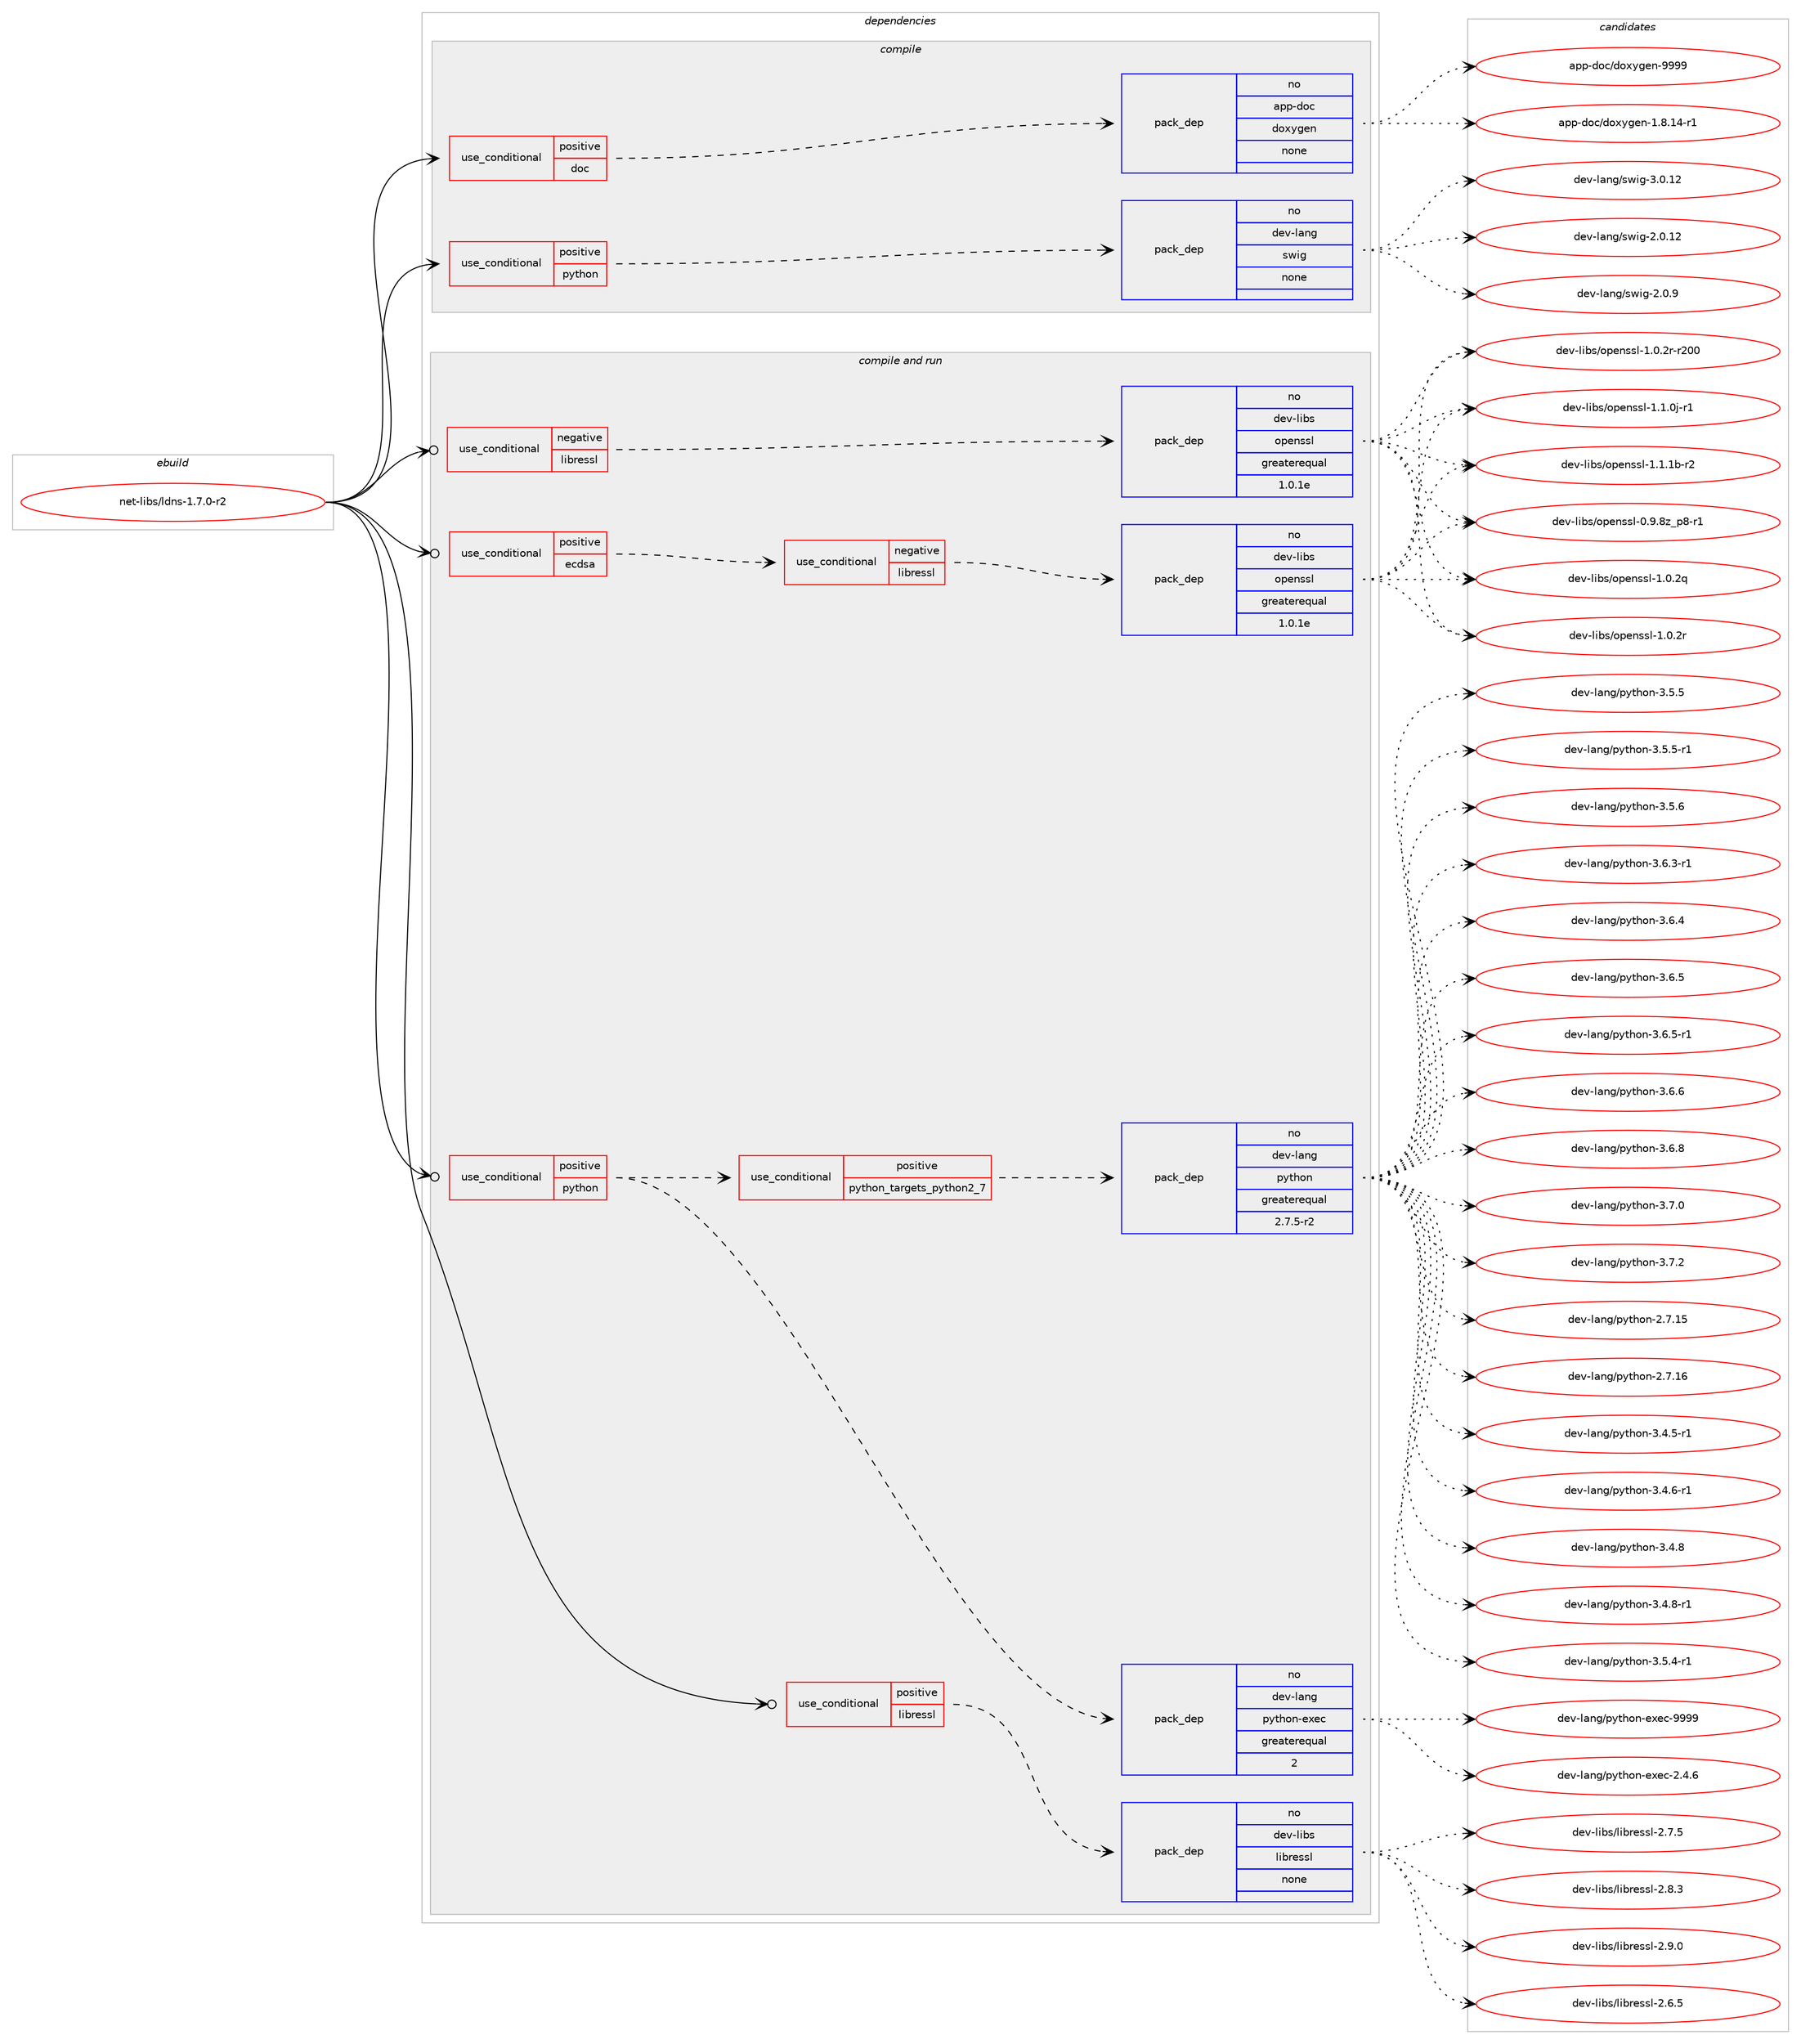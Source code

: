 digraph prolog {

# *************
# Graph options
# *************

newrank=true;
concentrate=true;
compound=true;
graph [rankdir=LR,fontname=Helvetica,fontsize=10,ranksep=1.5];#, ranksep=2.5, nodesep=0.2];
edge  [arrowhead=vee];
node  [fontname=Helvetica,fontsize=10];

# **********
# The ebuild
# **********

subgraph cluster_leftcol {
color=gray;
rank=same;
label=<<i>ebuild</i>>;
id [label="net-libs/ldns-1.7.0-r2", color=red, width=4, href="../net-libs/ldns-1.7.0-r2.svg"];
}

# ****************
# The dependencies
# ****************

subgraph cluster_midcol {
color=gray;
label=<<i>dependencies</i>>;
subgraph cluster_compile {
fillcolor="#eeeeee";
style=filled;
label=<<i>compile</i>>;
subgraph cond446087 {
dependency1659125 [label=<<TABLE BORDER="0" CELLBORDER="1" CELLSPACING="0" CELLPADDING="4"><TR><TD ROWSPAN="3" CELLPADDING="10">use_conditional</TD></TR><TR><TD>positive</TD></TR><TR><TD>doc</TD></TR></TABLE>>, shape=none, color=red];
subgraph pack1186146 {
dependency1659126 [label=<<TABLE BORDER="0" CELLBORDER="1" CELLSPACING="0" CELLPADDING="4" WIDTH="220"><TR><TD ROWSPAN="6" CELLPADDING="30">pack_dep</TD></TR><TR><TD WIDTH="110">no</TD></TR><TR><TD>app-doc</TD></TR><TR><TD>doxygen</TD></TR><TR><TD>none</TD></TR><TR><TD></TD></TR></TABLE>>, shape=none, color=blue];
}
dependency1659125:e -> dependency1659126:w [weight=20,style="dashed",arrowhead="vee"];
}
id:e -> dependency1659125:w [weight=20,style="solid",arrowhead="vee"];
subgraph cond446088 {
dependency1659127 [label=<<TABLE BORDER="0" CELLBORDER="1" CELLSPACING="0" CELLPADDING="4"><TR><TD ROWSPAN="3" CELLPADDING="10">use_conditional</TD></TR><TR><TD>positive</TD></TR><TR><TD>python</TD></TR></TABLE>>, shape=none, color=red];
subgraph pack1186147 {
dependency1659128 [label=<<TABLE BORDER="0" CELLBORDER="1" CELLSPACING="0" CELLPADDING="4" WIDTH="220"><TR><TD ROWSPAN="6" CELLPADDING="30">pack_dep</TD></TR><TR><TD WIDTH="110">no</TD></TR><TR><TD>dev-lang</TD></TR><TR><TD>swig</TD></TR><TR><TD>none</TD></TR><TR><TD></TD></TR></TABLE>>, shape=none, color=blue];
}
dependency1659127:e -> dependency1659128:w [weight=20,style="dashed",arrowhead="vee"];
}
id:e -> dependency1659127:w [weight=20,style="solid",arrowhead="vee"];
}
subgraph cluster_compileandrun {
fillcolor="#eeeeee";
style=filled;
label=<<i>compile and run</i>>;
subgraph cond446089 {
dependency1659129 [label=<<TABLE BORDER="0" CELLBORDER="1" CELLSPACING="0" CELLPADDING="4"><TR><TD ROWSPAN="3" CELLPADDING="10">use_conditional</TD></TR><TR><TD>negative</TD></TR><TR><TD>libressl</TD></TR></TABLE>>, shape=none, color=red];
subgraph pack1186148 {
dependency1659130 [label=<<TABLE BORDER="0" CELLBORDER="1" CELLSPACING="0" CELLPADDING="4" WIDTH="220"><TR><TD ROWSPAN="6" CELLPADDING="30">pack_dep</TD></TR><TR><TD WIDTH="110">no</TD></TR><TR><TD>dev-libs</TD></TR><TR><TD>openssl</TD></TR><TR><TD>greaterequal</TD></TR><TR><TD>1.0.1e</TD></TR></TABLE>>, shape=none, color=blue];
}
dependency1659129:e -> dependency1659130:w [weight=20,style="dashed",arrowhead="vee"];
}
id:e -> dependency1659129:w [weight=20,style="solid",arrowhead="odotvee"];
subgraph cond446090 {
dependency1659131 [label=<<TABLE BORDER="0" CELLBORDER="1" CELLSPACING="0" CELLPADDING="4"><TR><TD ROWSPAN="3" CELLPADDING="10">use_conditional</TD></TR><TR><TD>positive</TD></TR><TR><TD>ecdsa</TD></TR></TABLE>>, shape=none, color=red];
subgraph cond446091 {
dependency1659132 [label=<<TABLE BORDER="0" CELLBORDER="1" CELLSPACING="0" CELLPADDING="4"><TR><TD ROWSPAN="3" CELLPADDING="10">use_conditional</TD></TR><TR><TD>negative</TD></TR><TR><TD>libressl</TD></TR></TABLE>>, shape=none, color=red];
subgraph pack1186149 {
dependency1659133 [label=<<TABLE BORDER="0" CELLBORDER="1" CELLSPACING="0" CELLPADDING="4" WIDTH="220"><TR><TD ROWSPAN="6" CELLPADDING="30">pack_dep</TD></TR><TR><TD WIDTH="110">no</TD></TR><TR><TD>dev-libs</TD></TR><TR><TD>openssl</TD></TR><TR><TD>greaterequal</TD></TR><TR><TD>1.0.1e</TD></TR></TABLE>>, shape=none, color=blue];
}
dependency1659132:e -> dependency1659133:w [weight=20,style="dashed",arrowhead="vee"];
}
dependency1659131:e -> dependency1659132:w [weight=20,style="dashed",arrowhead="vee"];
}
id:e -> dependency1659131:w [weight=20,style="solid",arrowhead="odotvee"];
subgraph cond446092 {
dependency1659134 [label=<<TABLE BORDER="0" CELLBORDER="1" CELLSPACING="0" CELLPADDING="4"><TR><TD ROWSPAN="3" CELLPADDING="10">use_conditional</TD></TR><TR><TD>positive</TD></TR><TR><TD>libressl</TD></TR></TABLE>>, shape=none, color=red];
subgraph pack1186150 {
dependency1659135 [label=<<TABLE BORDER="0" CELLBORDER="1" CELLSPACING="0" CELLPADDING="4" WIDTH="220"><TR><TD ROWSPAN="6" CELLPADDING="30">pack_dep</TD></TR><TR><TD WIDTH="110">no</TD></TR><TR><TD>dev-libs</TD></TR><TR><TD>libressl</TD></TR><TR><TD>none</TD></TR><TR><TD></TD></TR></TABLE>>, shape=none, color=blue];
}
dependency1659134:e -> dependency1659135:w [weight=20,style="dashed",arrowhead="vee"];
}
id:e -> dependency1659134:w [weight=20,style="solid",arrowhead="odotvee"];
subgraph cond446093 {
dependency1659136 [label=<<TABLE BORDER="0" CELLBORDER="1" CELLSPACING="0" CELLPADDING="4"><TR><TD ROWSPAN="3" CELLPADDING="10">use_conditional</TD></TR><TR><TD>positive</TD></TR><TR><TD>python</TD></TR></TABLE>>, shape=none, color=red];
subgraph cond446094 {
dependency1659137 [label=<<TABLE BORDER="0" CELLBORDER="1" CELLSPACING="0" CELLPADDING="4"><TR><TD ROWSPAN="3" CELLPADDING="10">use_conditional</TD></TR><TR><TD>positive</TD></TR><TR><TD>python_targets_python2_7</TD></TR></TABLE>>, shape=none, color=red];
subgraph pack1186151 {
dependency1659138 [label=<<TABLE BORDER="0" CELLBORDER="1" CELLSPACING="0" CELLPADDING="4" WIDTH="220"><TR><TD ROWSPAN="6" CELLPADDING="30">pack_dep</TD></TR><TR><TD WIDTH="110">no</TD></TR><TR><TD>dev-lang</TD></TR><TR><TD>python</TD></TR><TR><TD>greaterequal</TD></TR><TR><TD>2.7.5-r2</TD></TR></TABLE>>, shape=none, color=blue];
}
dependency1659137:e -> dependency1659138:w [weight=20,style="dashed",arrowhead="vee"];
}
dependency1659136:e -> dependency1659137:w [weight=20,style="dashed",arrowhead="vee"];
subgraph pack1186152 {
dependency1659139 [label=<<TABLE BORDER="0" CELLBORDER="1" CELLSPACING="0" CELLPADDING="4" WIDTH="220"><TR><TD ROWSPAN="6" CELLPADDING="30">pack_dep</TD></TR><TR><TD WIDTH="110">no</TD></TR><TR><TD>dev-lang</TD></TR><TR><TD>python-exec</TD></TR><TR><TD>greaterequal</TD></TR><TR><TD>2</TD></TR></TABLE>>, shape=none, color=blue];
}
dependency1659136:e -> dependency1659139:w [weight=20,style="dashed",arrowhead="vee"];
}
id:e -> dependency1659136:w [weight=20,style="solid",arrowhead="odotvee"];
}
subgraph cluster_run {
fillcolor="#eeeeee";
style=filled;
label=<<i>run</i>>;
}
}

# **************
# The candidates
# **************

subgraph cluster_choices {
rank=same;
color=gray;
label=<<i>candidates</i>>;

subgraph choice1186146 {
color=black;
nodesep=1;
choice97112112451001119947100111120121103101110454946564649524511449 [label="app-doc/doxygen-1.8.14-r1", color=red, width=4,href="../app-doc/doxygen-1.8.14-r1.svg"];
choice971121124510011199471001111201211031011104557575757 [label="app-doc/doxygen-9999", color=red, width=4,href="../app-doc/doxygen-9999.svg"];
dependency1659126:e -> choice97112112451001119947100111120121103101110454946564649524511449:w [style=dotted,weight="100"];
dependency1659126:e -> choice971121124510011199471001111201211031011104557575757:w [style=dotted,weight="100"];
}
subgraph choice1186147 {
color=black;
nodesep=1;
choice10010111845108971101034711511910510345504648464950 [label="dev-lang/swig-2.0.12", color=red, width=4,href="../dev-lang/swig-2.0.12.svg"];
choice100101118451089711010347115119105103455046484657 [label="dev-lang/swig-2.0.9", color=red, width=4,href="../dev-lang/swig-2.0.9.svg"];
choice10010111845108971101034711511910510345514648464950 [label="dev-lang/swig-3.0.12", color=red, width=4,href="../dev-lang/swig-3.0.12.svg"];
dependency1659128:e -> choice10010111845108971101034711511910510345504648464950:w [style=dotted,weight="100"];
dependency1659128:e -> choice100101118451089711010347115119105103455046484657:w [style=dotted,weight="100"];
dependency1659128:e -> choice10010111845108971101034711511910510345514648464950:w [style=dotted,weight="100"];
}
subgraph choice1186148 {
color=black;
nodesep=1;
choice10010111845108105981154711111210111011511510845484657465612295112564511449 [label="dev-libs/openssl-0.9.8z_p8-r1", color=red, width=4,href="../dev-libs/openssl-0.9.8z_p8-r1.svg"];
choice100101118451081059811547111112101110115115108454946484650113 [label="dev-libs/openssl-1.0.2q", color=red, width=4,href="../dev-libs/openssl-1.0.2q.svg"];
choice100101118451081059811547111112101110115115108454946484650114 [label="dev-libs/openssl-1.0.2r", color=red, width=4,href="../dev-libs/openssl-1.0.2r.svg"];
choice10010111845108105981154711111210111011511510845494648465011445114504848 [label="dev-libs/openssl-1.0.2r-r200", color=red, width=4,href="../dev-libs/openssl-1.0.2r-r200.svg"];
choice1001011184510810598115471111121011101151151084549464946481064511449 [label="dev-libs/openssl-1.1.0j-r1", color=red, width=4,href="../dev-libs/openssl-1.1.0j-r1.svg"];
choice100101118451081059811547111112101110115115108454946494649984511450 [label="dev-libs/openssl-1.1.1b-r2", color=red, width=4,href="../dev-libs/openssl-1.1.1b-r2.svg"];
dependency1659130:e -> choice10010111845108105981154711111210111011511510845484657465612295112564511449:w [style=dotted,weight="100"];
dependency1659130:e -> choice100101118451081059811547111112101110115115108454946484650113:w [style=dotted,weight="100"];
dependency1659130:e -> choice100101118451081059811547111112101110115115108454946484650114:w [style=dotted,weight="100"];
dependency1659130:e -> choice10010111845108105981154711111210111011511510845494648465011445114504848:w [style=dotted,weight="100"];
dependency1659130:e -> choice1001011184510810598115471111121011101151151084549464946481064511449:w [style=dotted,weight="100"];
dependency1659130:e -> choice100101118451081059811547111112101110115115108454946494649984511450:w [style=dotted,weight="100"];
}
subgraph choice1186149 {
color=black;
nodesep=1;
choice10010111845108105981154711111210111011511510845484657465612295112564511449 [label="dev-libs/openssl-0.9.8z_p8-r1", color=red, width=4,href="../dev-libs/openssl-0.9.8z_p8-r1.svg"];
choice100101118451081059811547111112101110115115108454946484650113 [label="dev-libs/openssl-1.0.2q", color=red, width=4,href="../dev-libs/openssl-1.0.2q.svg"];
choice100101118451081059811547111112101110115115108454946484650114 [label="dev-libs/openssl-1.0.2r", color=red, width=4,href="../dev-libs/openssl-1.0.2r.svg"];
choice10010111845108105981154711111210111011511510845494648465011445114504848 [label="dev-libs/openssl-1.0.2r-r200", color=red, width=4,href="../dev-libs/openssl-1.0.2r-r200.svg"];
choice1001011184510810598115471111121011101151151084549464946481064511449 [label="dev-libs/openssl-1.1.0j-r1", color=red, width=4,href="../dev-libs/openssl-1.1.0j-r1.svg"];
choice100101118451081059811547111112101110115115108454946494649984511450 [label="dev-libs/openssl-1.1.1b-r2", color=red, width=4,href="../dev-libs/openssl-1.1.1b-r2.svg"];
dependency1659133:e -> choice10010111845108105981154711111210111011511510845484657465612295112564511449:w [style=dotted,weight="100"];
dependency1659133:e -> choice100101118451081059811547111112101110115115108454946484650113:w [style=dotted,weight="100"];
dependency1659133:e -> choice100101118451081059811547111112101110115115108454946484650114:w [style=dotted,weight="100"];
dependency1659133:e -> choice10010111845108105981154711111210111011511510845494648465011445114504848:w [style=dotted,weight="100"];
dependency1659133:e -> choice1001011184510810598115471111121011101151151084549464946481064511449:w [style=dotted,weight="100"];
dependency1659133:e -> choice100101118451081059811547111112101110115115108454946494649984511450:w [style=dotted,weight="100"];
}
subgraph choice1186150 {
color=black;
nodesep=1;
choice10010111845108105981154710810598114101115115108455046544653 [label="dev-libs/libressl-2.6.5", color=red, width=4,href="../dev-libs/libressl-2.6.5.svg"];
choice10010111845108105981154710810598114101115115108455046554653 [label="dev-libs/libressl-2.7.5", color=red, width=4,href="../dev-libs/libressl-2.7.5.svg"];
choice10010111845108105981154710810598114101115115108455046564651 [label="dev-libs/libressl-2.8.3", color=red, width=4,href="../dev-libs/libressl-2.8.3.svg"];
choice10010111845108105981154710810598114101115115108455046574648 [label="dev-libs/libressl-2.9.0", color=red, width=4,href="../dev-libs/libressl-2.9.0.svg"];
dependency1659135:e -> choice10010111845108105981154710810598114101115115108455046544653:w [style=dotted,weight="100"];
dependency1659135:e -> choice10010111845108105981154710810598114101115115108455046554653:w [style=dotted,weight="100"];
dependency1659135:e -> choice10010111845108105981154710810598114101115115108455046564651:w [style=dotted,weight="100"];
dependency1659135:e -> choice10010111845108105981154710810598114101115115108455046574648:w [style=dotted,weight="100"];
}
subgraph choice1186151 {
color=black;
nodesep=1;
choice10010111845108971101034711212111610411111045504655464953 [label="dev-lang/python-2.7.15", color=red, width=4,href="../dev-lang/python-2.7.15.svg"];
choice10010111845108971101034711212111610411111045504655464954 [label="dev-lang/python-2.7.16", color=red, width=4,href="../dev-lang/python-2.7.16.svg"];
choice1001011184510897110103471121211161041111104551465246534511449 [label="dev-lang/python-3.4.5-r1", color=red, width=4,href="../dev-lang/python-3.4.5-r1.svg"];
choice1001011184510897110103471121211161041111104551465246544511449 [label="dev-lang/python-3.4.6-r1", color=red, width=4,href="../dev-lang/python-3.4.6-r1.svg"];
choice100101118451089711010347112121116104111110455146524656 [label="dev-lang/python-3.4.8", color=red, width=4,href="../dev-lang/python-3.4.8.svg"];
choice1001011184510897110103471121211161041111104551465246564511449 [label="dev-lang/python-3.4.8-r1", color=red, width=4,href="../dev-lang/python-3.4.8-r1.svg"];
choice1001011184510897110103471121211161041111104551465346524511449 [label="dev-lang/python-3.5.4-r1", color=red, width=4,href="../dev-lang/python-3.5.4-r1.svg"];
choice100101118451089711010347112121116104111110455146534653 [label="dev-lang/python-3.5.5", color=red, width=4,href="../dev-lang/python-3.5.5.svg"];
choice1001011184510897110103471121211161041111104551465346534511449 [label="dev-lang/python-3.5.5-r1", color=red, width=4,href="../dev-lang/python-3.5.5-r1.svg"];
choice100101118451089711010347112121116104111110455146534654 [label="dev-lang/python-3.5.6", color=red, width=4,href="../dev-lang/python-3.5.6.svg"];
choice1001011184510897110103471121211161041111104551465446514511449 [label="dev-lang/python-3.6.3-r1", color=red, width=4,href="../dev-lang/python-3.6.3-r1.svg"];
choice100101118451089711010347112121116104111110455146544652 [label="dev-lang/python-3.6.4", color=red, width=4,href="../dev-lang/python-3.6.4.svg"];
choice100101118451089711010347112121116104111110455146544653 [label="dev-lang/python-3.6.5", color=red, width=4,href="../dev-lang/python-3.6.5.svg"];
choice1001011184510897110103471121211161041111104551465446534511449 [label="dev-lang/python-3.6.5-r1", color=red, width=4,href="../dev-lang/python-3.6.5-r1.svg"];
choice100101118451089711010347112121116104111110455146544654 [label="dev-lang/python-3.6.6", color=red, width=4,href="../dev-lang/python-3.6.6.svg"];
choice100101118451089711010347112121116104111110455146544656 [label="dev-lang/python-3.6.8", color=red, width=4,href="../dev-lang/python-3.6.8.svg"];
choice100101118451089711010347112121116104111110455146554648 [label="dev-lang/python-3.7.0", color=red, width=4,href="../dev-lang/python-3.7.0.svg"];
choice100101118451089711010347112121116104111110455146554650 [label="dev-lang/python-3.7.2", color=red, width=4,href="../dev-lang/python-3.7.2.svg"];
dependency1659138:e -> choice10010111845108971101034711212111610411111045504655464953:w [style=dotted,weight="100"];
dependency1659138:e -> choice10010111845108971101034711212111610411111045504655464954:w [style=dotted,weight="100"];
dependency1659138:e -> choice1001011184510897110103471121211161041111104551465246534511449:w [style=dotted,weight="100"];
dependency1659138:e -> choice1001011184510897110103471121211161041111104551465246544511449:w [style=dotted,weight="100"];
dependency1659138:e -> choice100101118451089711010347112121116104111110455146524656:w [style=dotted,weight="100"];
dependency1659138:e -> choice1001011184510897110103471121211161041111104551465246564511449:w [style=dotted,weight="100"];
dependency1659138:e -> choice1001011184510897110103471121211161041111104551465346524511449:w [style=dotted,weight="100"];
dependency1659138:e -> choice100101118451089711010347112121116104111110455146534653:w [style=dotted,weight="100"];
dependency1659138:e -> choice1001011184510897110103471121211161041111104551465346534511449:w [style=dotted,weight="100"];
dependency1659138:e -> choice100101118451089711010347112121116104111110455146534654:w [style=dotted,weight="100"];
dependency1659138:e -> choice1001011184510897110103471121211161041111104551465446514511449:w [style=dotted,weight="100"];
dependency1659138:e -> choice100101118451089711010347112121116104111110455146544652:w [style=dotted,weight="100"];
dependency1659138:e -> choice100101118451089711010347112121116104111110455146544653:w [style=dotted,weight="100"];
dependency1659138:e -> choice1001011184510897110103471121211161041111104551465446534511449:w [style=dotted,weight="100"];
dependency1659138:e -> choice100101118451089711010347112121116104111110455146544654:w [style=dotted,weight="100"];
dependency1659138:e -> choice100101118451089711010347112121116104111110455146544656:w [style=dotted,weight="100"];
dependency1659138:e -> choice100101118451089711010347112121116104111110455146554648:w [style=dotted,weight="100"];
dependency1659138:e -> choice100101118451089711010347112121116104111110455146554650:w [style=dotted,weight="100"];
}
subgraph choice1186152 {
color=black;
nodesep=1;
choice1001011184510897110103471121211161041111104510112010199455046524654 [label="dev-lang/python-exec-2.4.6", color=red, width=4,href="../dev-lang/python-exec-2.4.6.svg"];
choice10010111845108971101034711212111610411111045101120101994557575757 [label="dev-lang/python-exec-9999", color=red, width=4,href="../dev-lang/python-exec-9999.svg"];
dependency1659139:e -> choice1001011184510897110103471121211161041111104510112010199455046524654:w [style=dotted,weight="100"];
dependency1659139:e -> choice10010111845108971101034711212111610411111045101120101994557575757:w [style=dotted,weight="100"];
}
}

}
